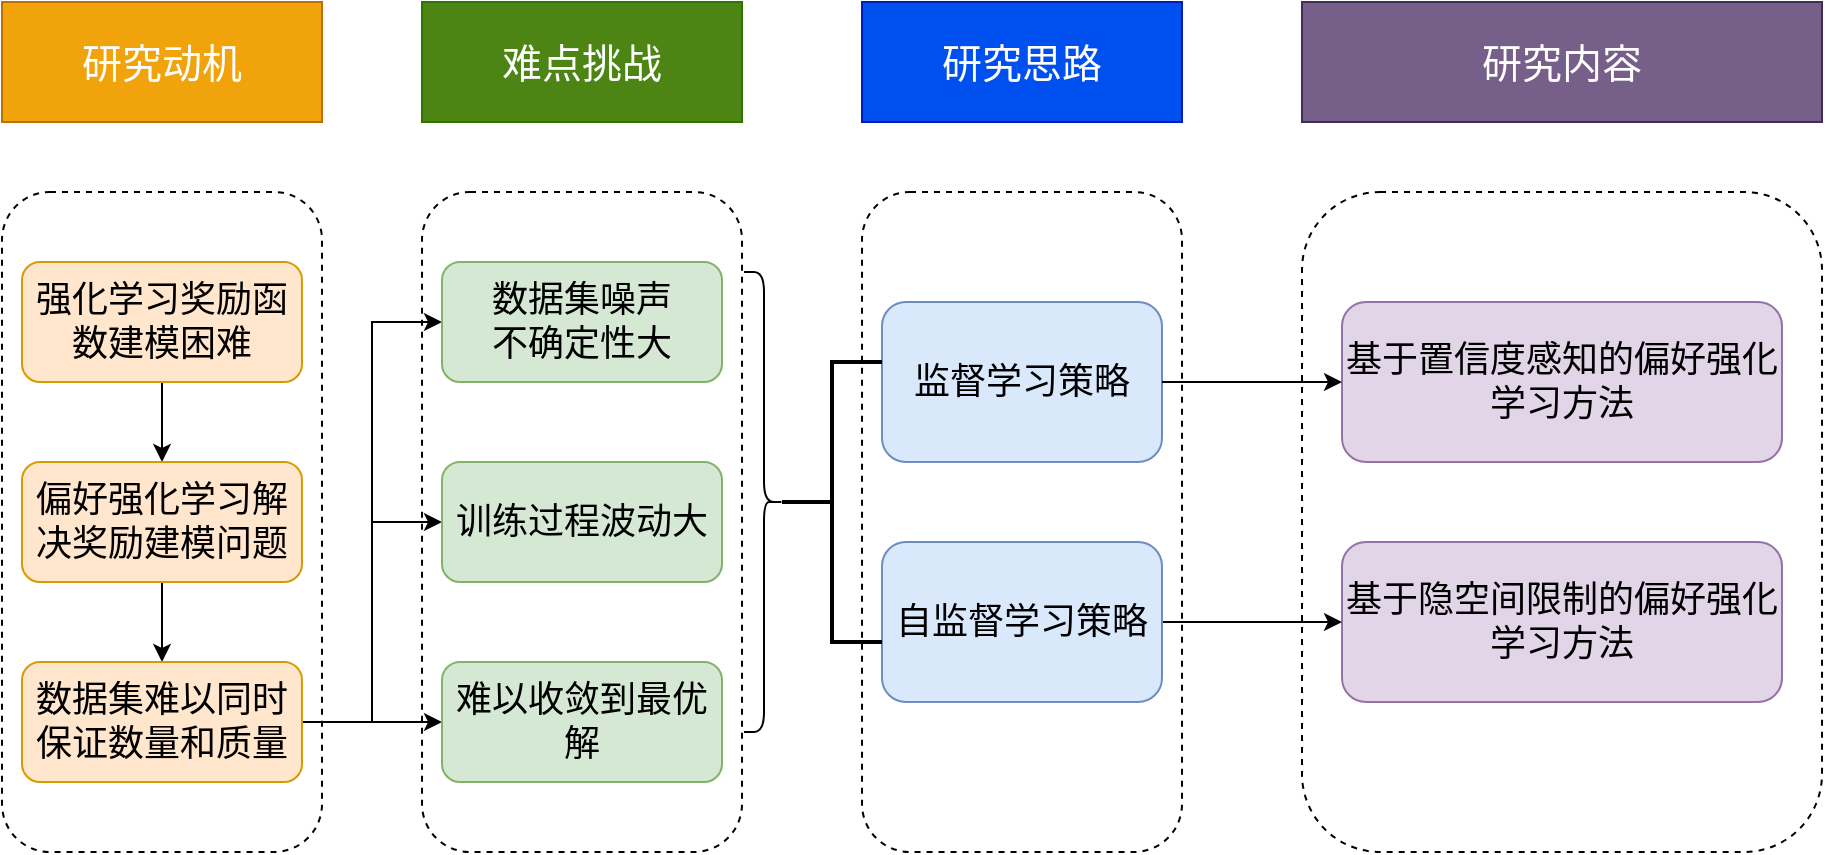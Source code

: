 <mxfile version="26.1.3">
  <diagram name="第 1 页" id="d5E2aU0CMnKmPMb9tsrx">
    <mxGraphModel dx="1750" dy="2039" grid="1" gridSize="10" guides="1" tooltips="1" connect="1" arrows="1" fold="1" page="1" pageScale="1" pageWidth="827" pageHeight="1169" math="0" shadow="0">
      <root>
        <mxCell id="0" />
        <mxCell id="1" parent="0" />
        <mxCell id="t1eVf3aolJbmQsEFquW4-26" value="" style="rounded=1;whiteSpace=wrap;html=1;dashed=1;" parent="1" vertex="1">
          <mxGeometry x="780" y="65" width="260" height="330" as="geometry" />
        </mxCell>
        <mxCell id="t1eVf3aolJbmQsEFquW4-25" value="" style="rounded=1;whiteSpace=wrap;html=1;dashed=1;" parent="1" vertex="1">
          <mxGeometry x="560" y="65" width="160" height="330" as="geometry" />
        </mxCell>
        <mxCell id="t1eVf3aolJbmQsEFquW4-24" value="" style="rounded=1;whiteSpace=wrap;html=1;dashed=1;" parent="1" vertex="1">
          <mxGeometry x="340" y="65" width="160" height="330" as="geometry" />
        </mxCell>
        <mxCell id="t1eVf3aolJbmQsEFquW4-23" value="" style="rounded=1;whiteSpace=wrap;html=1;dashed=1;" parent="1" vertex="1">
          <mxGeometry x="130" y="65" width="160" height="330" as="geometry" />
        </mxCell>
        <mxCell id="t1eVf3aolJbmQsEFquW4-2" value="&lt;font style=&quot;font-size: 20px; color: rgb(255, 255, 255);&quot;&gt;研究动机&lt;/font&gt;" style="rounded=0;whiteSpace=wrap;html=1;fillColor=#f0a30a;strokeColor=#BD7000;fontColor=#000000;" parent="1" vertex="1">
          <mxGeometry x="130" y="-30" width="160" height="60" as="geometry" />
        </mxCell>
        <mxCell id="t1eVf3aolJbmQsEFquW4-3" value="&lt;font style=&quot;font-size: 20px;&quot;&gt;难点挑战&lt;/font&gt;" style="rounded=0;whiteSpace=wrap;html=1;fillColor=light-dark(#4d8514, #4a890c);fontColor=#ffffff;strokeColor=#2D7600;" parent="1" vertex="1">
          <mxGeometry x="340" y="-30" width="160" height="60" as="geometry" />
        </mxCell>
        <mxCell id="t1eVf3aolJbmQsEFquW4-4" value="&lt;font style=&quot;font-size: 20px;&quot;&gt;研究思路&lt;/font&gt;" style="rounded=0;whiteSpace=wrap;html=1;fillColor=#0050ef;fontColor=#ffffff;strokeColor=#001DBC;" parent="1" vertex="1">
          <mxGeometry x="560" y="-30" width="160" height="60" as="geometry" />
        </mxCell>
        <mxCell id="t1eVf3aolJbmQsEFquW4-5" value="&lt;span style=&quot;font-size: 20px;&quot;&gt;研究内容&lt;/span&gt;" style="rounded=0;whiteSpace=wrap;html=1;fillColor=#76608a;fontColor=#ffffff;strokeColor=#432D57;" parent="1" vertex="1">
          <mxGeometry x="780" y="-30" width="260" height="60" as="geometry" />
        </mxCell>
        <mxCell id="t1eVf3aolJbmQsEFquW4-20" style="edgeStyle=orthogonalEdgeStyle;rounded=0;orthogonalLoop=1;jettySize=auto;html=1;exitX=0.5;exitY=1;exitDx=0;exitDy=0;entryX=0.5;entryY=0;entryDx=0;entryDy=0;" parent="1" source="t1eVf3aolJbmQsEFquW4-6" target="t1eVf3aolJbmQsEFquW4-7" edge="1">
          <mxGeometry relative="1" as="geometry" />
        </mxCell>
        <mxCell id="t1eVf3aolJbmQsEFquW4-6" value="&lt;font style=&quot;font-size: 18px;&quot;&gt;强化学习奖励函数建模困难&lt;/font&gt;" style="rounded=1;whiteSpace=wrap;html=1;fillColor=#ffe6cc;strokeColor=#d79b00;" parent="1" vertex="1">
          <mxGeometry x="140" y="100" width="140" height="60" as="geometry" />
        </mxCell>
        <mxCell id="t1eVf3aolJbmQsEFquW4-21" style="edgeStyle=orthogonalEdgeStyle;rounded=0;orthogonalLoop=1;jettySize=auto;html=1;exitX=0.5;exitY=1;exitDx=0;exitDy=0;entryX=0.5;entryY=0;entryDx=0;entryDy=0;" parent="1" source="t1eVf3aolJbmQsEFquW4-7" target="t1eVf3aolJbmQsEFquW4-8" edge="1">
          <mxGeometry relative="1" as="geometry" />
        </mxCell>
        <mxCell id="t1eVf3aolJbmQsEFquW4-7" value="&lt;font style=&quot;font-size: 18px;&quot;&gt;偏好强化学习解决奖励建模问题&lt;/font&gt;" style="rounded=1;whiteSpace=wrap;html=1;fillColor=#ffe6cc;strokeColor=#d79b00;" parent="1" vertex="1">
          <mxGeometry x="140" y="200" width="140" height="60" as="geometry" />
        </mxCell>
        <mxCell id="dj0GKnYnhdahnwD9rsP--3" style="edgeStyle=orthogonalEdgeStyle;rounded=0;orthogonalLoop=1;jettySize=auto;html=1;exitX=1;exitY=0.5;exitDx=0;exitDy=0;entryX=0;entryY=0.5;entryDx=0;entryDy=0;" edge="1" parent="1" source="t1eVf3aolJbmQsEFquW4-8" target="t1eVf3aolJbmQsEFquW4-10">
          <mxGeometry relative="1" as="geometry" />
        </mxCell>
        <mxCell id="dj0GKnYnhdahnwD9rsP--4" style="edgeStyle=orthogonalEdgeStyle;rounded=0;orthogonalLoop=1;jettySize=auto;html=1;exitX=1;exitY=0.5;exitDx=0;exitDy=0;entryX=0;entryY=0.5;entryDx=0;entryDy=0;" edge="1" parent="1" source="t1eVf3aolJbmQsEFquW4-8" target="t1eVf3aolJbmQsEFquW4-11">
          <mxGeometry relative="1" as="geometry" />
        </mxCell>
        <mxCell id="dj0GKnYnhdahnwD9rsP--5" style="edgeStyle=orthogonalEdgeStyle;rounded=0;orthogonalLoop=1;jettySize=auto;html=1;exitX=1;exitY=0.5;exitDx=0;exitDy=0;entryX=0;entryY=0.5;entryDx=0;entryDy=0;" edge="1" parent="1" source="t1eVf3aolJbmQsEFquW4-8" target="t1eVf3aolJbmQsEFquW4-12">
          <mxGeometry relative="1" as="geometry" />
        </mxCell>
        <mxCell id="t1eVf3aolJbmQsEFquW4-8" value="&lt;font style=&quot;font-size: 18px;&quot;&gt;数据集难以同时保证数量和质量&lt;/font&gt;" style="rounded=1;whiteSpace=wrap;html=1;fillColor=#ffe6cc;strokeColor=#d79b00;" parent="1" vertex="1">
          <mxGeometry x="140" y="300" width="140" height="60" as="geometry" />
        </mxCell>
        <mxCell id="t1eVf3aolJbmQsEFquW4-10" value="&lt;font style=&quot;font-size: 18px;&quot;&gt;数据集噪声&lt;br&gt;不确定性大&lt;/font&gt;" style="rounded=1;whiteSpace=wrap;html=1;fillColor=#d5e8d4;strokeColor=#82b366;" parent="1" vertex="1">
          <mxGeometry x="350" y="100" width="140" height="60" as="geometry" />
        </mxCell>
        <mxCell id="t1eVf3aolJbmQsEFquW4-11" value="&lt;font style=&quot;font-size: 18px;&quot;&gt;训练过程波动大&lt;/font&gt;" style="rounded=1;whiteSpace=wrap;html=1;fillColor=#d5e8d4;strokeColor=#82b366;" parent="1" vertex="1">
          <mxGeometry x="350" y="200" width="140" height="60" as="geometry" />
        </mxCell>
        <mxCell id="t1eVf3aolJbmQsEFquW4-12" value="&lt;span style=&quot;font-size: 18px;&quot;&gt;难以收敛到最优解&lt;/span&gt;" style="rounded=1;whiteSpace=wrap;html=1;fillColor=#d5e8d4;strokeColor=#82b366;" parent="1" vertex="1">
          <mxGeometry x="350" y="300" width="140" height="60" as="geometry" />
        </mxCell>
        <mxCell id="t1eVf3aolJbmQsEFquW4-14" value="&lt;font style=&quot;font-size: 18px;&quot;&gt;监督学习策略&lt;/font&gt;" style="rounded=1;whiteSpace=wrap;html=1;fillColor=#dae8fc;strokeColor=#6c8ebf;" parent="1" vertex="1">
          <mxGeometry x="570" y="120" width="140" height="80" as="geometry" />
        </mxCell>
        <mxCell id="t1eVf3aolJbmQsEFquW4-16" value="&lt;font style=&quot;font-size: 18px;&quot;&gt;基于置信度感知的偏好强化学习方法&lt;/font&gt;" style="rounded=1;whiteSpace=wrap;html=1;fillColor=#e1d5e7;strokeColor=#9673a6;" parent="1" vertex="1">
          <mxGeometry x="800" y="120" width="220" height="80" as="geometry" />
        </mxCell>
        <mxCell id="t1eVf3aolJbmQsEFquW4-19" value="&lt;font style=&quot;font-size: 18px;&quot;&gt;基于隐空间限制的偏好强化学习方法&lt;/font&gt;" style="rounded=1;whiteSpace=wrap;html=1;fillColor=#e1d5e7;strokeColor=#9673a6;" parent="1" vertex="1">
          <mxGeometry x="800" y="240" width="220" height="80" as="geometry" />
        </mxCell>
        <mxCell id="dj0GKnYnhdahnwD9rsP--2" style="edgeStyle=orthogonalEdgeStyle;rounded=0;orthogonalLoop=1;jettySize=auto;html=1;exitX=1;exitY=0.5;exitDx=0;exitDy=0;entryX=0;entryY=0.5;entryDx=0;entryDy=0;" edge="1" parent="1" source="t1eVf3aolJbmQsEFquW4-22" target="t1eVf3aolJbmQsEFquW4-19">
          <mxGeometry relative="1" as="geometry" />
        </mxCell>
        <mxCell id="t1eVf3aolJbmQsEFquW4-22" value="&lt;font style=&quot;font-size: 18px;&quot;&gt;自监督学习策略&lt;/font&gt;" style="rounded=1;whiteSpace=wrap;html=1;fillColor=#dae8fc;strokeColor=#6c8ebf;" parent="1" vertex="1">
          <mxGeometry x="570" y="240" width="140" height="80" as="geometry" />
        </mxCell>
        <mxCell id="dj0GKnYnhdahnwD9rsP--1" value="" style="endArrow=classic;html=1;rounded=0;entryX=0;entryY=0.5;entryDx=0;entryDy=0;exitX=1;exitY=0.5;exitDx=0;exitDy=0;" edge="1" parent="1" source="t1eVf3aolJbmQsEFquW4-14" target="t1eVf3aolJbmQsEFquW4-16">
          <mxGeometry width="50" height="50" relative="1" as="geometry">
            <mxPoint x="500" y="300" as="sourcePoint" />
            <mxPoint x="550" y="250" as="targetPoint" />
          </mxGeometry>
        </mxCell>
        <mxCell id="dj0GKnYnhdahnwD9rsP--7" value="" style="strokeWidth=2;html=1;shape=mxgraph.flowchart.annotation_2;align=left;labelPosition=right;pointerEvents=1;" vertex="1" parent="1">
          <mxGeometry x="520" y="150" width="50" height="140" as="geometry" />
        </mxCell>
        <mxCell id="dj0GKnYnhdahnwD9rsP--8" value="" style="shape=curlyBracket;whiteSpace=wrap;html=1;rounded=1;flipH=1;labelPosition=right;verticalLabelPosition=middle;align=left;verticalAlign=middle;size=0.5;" vertex="1" parent="1">
          <mxGeometry x="501" y="105" width="20" height="230" as="geometry" />
        </mxCell>
      </root>
    </mxGraphModel>
  </diagram>
</mxfile>
